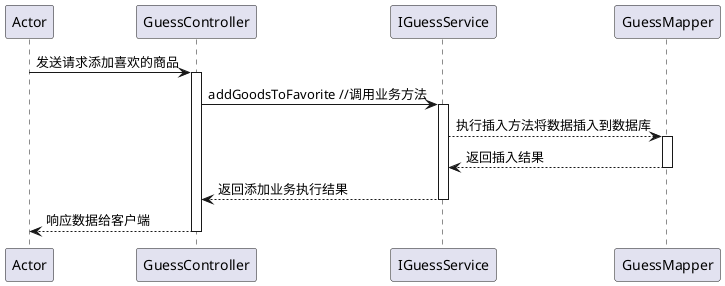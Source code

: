 @startuml
participant Actor
Actor -> GuessController :  发送请求添加喜欢的商品
activate GuessController
GuessController -> IGuessService : addGoodsToFavorite //调用业务方法
activate IGuessService
IGuessService --> GuessMapper : 执行插入方法将数据插入到数据库
activate GuessMapper
GuessMapper --> IGuessService : 返回插入结果
deactivate GuessMapper
IGuessService --> GuessController :返回添加业务执行结果
deactivate IGuessService
return 响应数据给客户端
@enduml